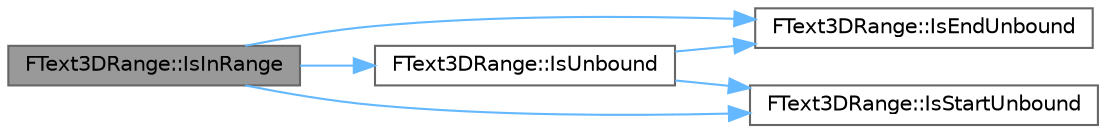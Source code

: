 digraph "FText3DRange::IsInRange"
{
 // INTERACTIVE_SVG=YES
 // LATEX_PDF_SIZE
  bgcolor="transparent";
  edge [fontname=Helvetica,fontsize=10,labelfontname=Helvetica,labelfontsize=10];
  node [fontname=Helvetica,fontsize=10,shape=box,height=0.2,width=0.4];
  rankdir="LR";
  Node1 [id="Node000001",label="FText3DRange::IsInRange",height=0.2,width=0.4,color="gray40", fillcolor="grey60", style="filled", fontcolor="black",tooltip=" "];
  Node1 -> Node2 [id="edge1_Node000001_Node000002",color="steelblue1",style="solid",tooltip=" "];
  Node2 [id="Node000002",label="FText3DRange::IsEndUnbound",height=0.2,width=0.4,color="grey40", fillcolor="white", style="filled",URL="$d1/d15/structFText3DRange.html#a6a0330b6703b60a481b8c5066c8c6854",tooltip=" "];
  Node1 -> Node3 [id="edge2_Node000001_Node000003",color="steelblue1",style="solid",tooltip=" "];
  Node3 [id="Node000003",label="FText3DRange::IsStartUnbound",height=0.2,width=0.4,color="grey40", fillcolor="white", style="filled",URL="$d1/d15/structFText3DRange.html#a586d36779f4ed44ccc3265615468ff07",tooltip=" "];
  Node1 -> Node4 [id="edge3_Node000001_Node000004",color="steelblue1",style="solid",tooltip=" "];
  Node4 [id="Node000004",label="FText3DRange::IsUnbound",height=0.2,width=0.4,color="grey40", fillcolor="white", style="filled",URL="$d1/d15/structFText3DRange.html#af837a4ddf18cdd917e38b28c621930de",tooltip=" "];
  Node4 -> Node2 [id="edge4_Node000004_Node000002",color="steelblue1",style="solid",tooltip=" "];
  Node4 -> Node3 [id="edge5_Node000004_Node000003",color="steelblue1",style="solid",tooltip=" "];
}
